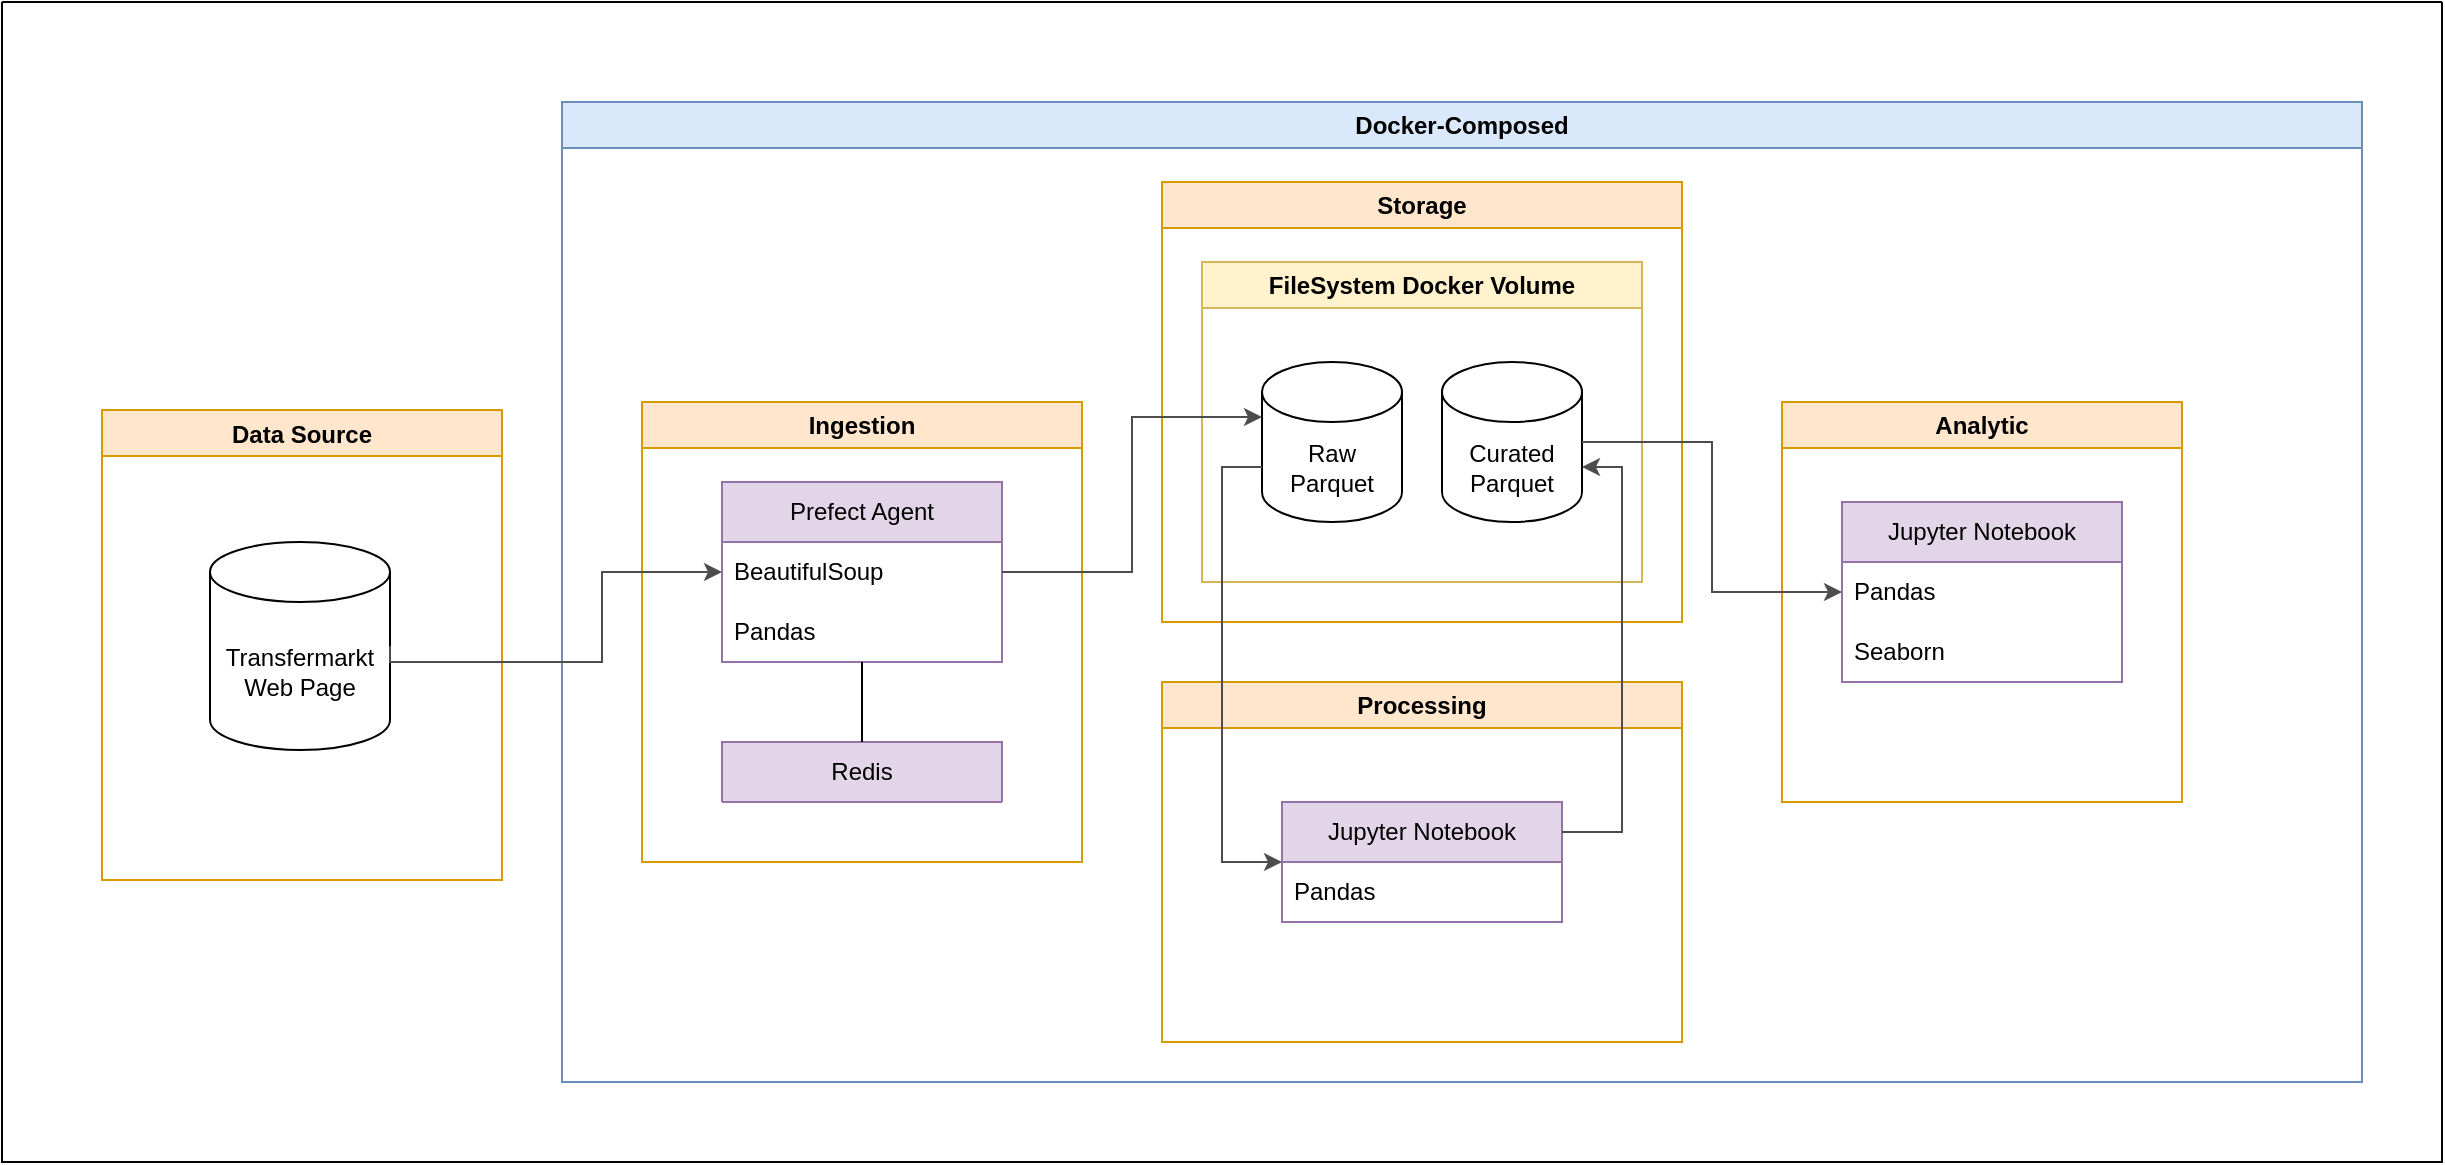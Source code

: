 <mxfile version="21.0.2" type="device"><diagram id="Iu5dUhD2dEgaDtSNjb6_" name="Page-1"><mxGraphModel dx="1825" dy="1071" grid="1" gridSize="10" guides="1" tooltips="1" connect="1" arrows="1" fold="1" page="1" pageScale="1" pageWidth="827" pageHeight="1169" math="0" shadow="0"><root><mxCell id="0"/><mxCell id="1" parent="0"/><mxCell id="n5CP5RAGd375EXOsZfTp-1" value="" style="swimlane;startSize=0;" parent="1" vertex="1"><mxGeometry x="160" y="110" width="1220" height="580" as="geometry"/></mxCell><mxCell id="koFYvXO0Y4qxZby5gPEP-2" value="Docker-Composed" style="swimlane;whiteSpace=wrap;html=1;fillColor=#dae8fc;strokeColor=#6c8ebf;" parent="n5CP5RAGd375EXOsZfTp-1" vertex="1"><mxGeometry x="280" y="50" width="900" height="490" as="geometry"/></mxCell><mxCell id="koFYvXO0Y4qxZby5gPEP-5" value="Ingestion" style="swimlane;whiteSpace=wrap;html=1;fillColor=#ffe6cc;strokeColor=#d79b00;" parent="koFYvXO0Y4qxZby5gPEP-2" vertex="1"><mxGeometry x="40" y="150" width="220" height="230" as="geometry"><mxRectangle x="20" y="40" width="90" height="30" as="alternateBounds"/></mxGeometry></mxCell><mxCell id="koFYvXO0Y4qxZby5gPEP-12" value="Prefect Agent" style="swimlane;fontStyle=0;childLayout=stackLayout;horizontal=1;startSize=30;horizontalStack=0;resizeParent=1;resizeParentMax=0;resizeLast=0;collapsible=1;marginBottom=0;whiteSpace=wrap;html=1;fillColor=#e1d5e7;strokeColor=#9673a6;" parent="koFYvXO0Y4qxZby5gPEP-5" vertex="1"><mxGeometry x="40" y="40" width="140" height="90" as="geometry"><mxRectangle x="40" y="40" width="140" height="30" as="alternateBounds"/></mxGeometry></mxCell><mxCell id="koFYvXO0Y4qxZby5gPEP-13" value="BeautifulSoup" style="text;strokeColor=none;fillColor=none;align=left;verticalAlign=middle;spacingLeft=4;spacingRight=4;overflow=hidden;points=[[0,0.5],[1,0.5]];portConstraint=eastwest;rotatable=0;whiteSpace=wrap;html=1;" parent="koFYvXO0Y4qxZby5gPEP-12" vertex="1"><mxGeometry y="30" width="140" height="30" as="geometry"/></mxCell><mxCell id="koFYvXO0Y4qxZby5gPEP-14" value="Pandas" style="text;strokeColor=none;fillColor=none;align=left;verticalAlign=middle;spacingLeft=4;spacingRight=4;overflow=hidden;points=[[0,0.5],[1,0.5]];portConstraint=eastwest;rotatable=0;whiteSpace=wrap;html=1;" parent="koFYvXO0Y4qxZby5gPEP-12" vertex="1"><mxGeometry y="60" width="140" height="30" as="geometry"/></mxCell><mxCell id="koFYvXO0Y4qxZby5gPEP-16" value="Redis" style="swimlane;fontStyle=0;childLayout=stackLayout;horizontal=1;startSize=30;horizontalStack=0;resizeParent=1;resizeParentMax=0;resizeLast=0;collapsible=1;marginBottom=0;whiteSpace=wrap;html=1;fillColor=#e1d5e7;strokeColor=#9673a6;" parent="koFYvXO0Y4qxZby5gPEP-5" vertex="1" collapsed="1"><mxGeometry x="40" y="170" width="140" height="30" as="geometry"><mxRectangle x="40" y="157.5" width="140" height="60" as="alternateBounds"/></mxGeometry></mxCell><mxCell id="koFYvXO0Y4qxZby5gPEP-21" value="" style="endArrow=none;html=1;rounded=0;exitX=0.5;exitY=0;exitDx=0;exitDy=0;entryX=0.5;entryY=1;entryDx=0;entryDy=0;" parent="koFYvXO0Y4qxZby5gPEP-5" source="koFYvXO0Y4qxZby5gPEP-16" target="koFYvXO0Y4qxZby5gPEP-12" edge="1"><mxGeometry width="50" height="50" relative="1" as="geometry"><mxPoint x="110" y="160" as="sourcePoint"/><mxPoint x="110" y="130" as="targetPoint"/></mxGeometry></mxCell><mxCell id="koFYvXO0Y4qxZby5gPEP-8" value="Storage" style="swimlane;whiteSpace=wrap;html=1;fillColor=#ffe6cc;strokeColor=#d79b00;" parent="koFYvXO0Y4qxZby5gPEP-2" vertex="1"><mxGeometry x="300" y="40" width="260" height="220" as="geometry"><mxRectangle x="300" y="40" width="90" height="30" as="alternateBounds"/></mxGeometry></mxCell><mxCell id="koFYvXO0Y4qxZby5gPEP-10" value="FileSystem Docker Volume" style="swimlane;whiteSpace=wrap;html=1;fillColor=#fff2cc;strokeColor=#d6b656;" parent="koFYvXO0Y4qxZby5gPEP-8" vertex="1"><mxGeometry x="20" y="40" width="220" height="160" as="geometry"><mxRectangle x="20" y="40" width="190" height="30" as="alternateBounds"/></mxGeometry></mxCell><mxCell id="koFYvXO0Y4qxZby5gPEP-9" value="Raw Parquet" style="shape=cylinder3;whiteSpace=wrap;html=1;boundedLbl=1;backgroundOutline=1;size=15;" parent="koFYvXO0Y4qxZby5gPEP-10" vertex="1"><mxGeometry x="30" y="50" width="70" height="80" as="geometry"/></mxCell><mxCell id="koFYvXO0Y4qxZby5gPEP-11" value="Curated Parquet" style="shape=cylinder3;whiteSpace=wrap;html=1;boundedLbl=1;backgroundOutline=1;size=15;" parent="koFYvXO0Y4qxZby5gPEP-10" vertex="1"><mxGeometry x="120" y="50" width="70" height="80" as="geometry"/></mxCell><mxCell id="koFYvXO0Y4qxZby5gPEP-23" style="edgeStyle=orthogonalEdgeStyle;rounded=0;orthogonalLoop=1;jettySize=auto;html=1;exitX=1;exitY=0.5;exitDx=0;exitDy=0;entryX=0;entryY=0;entryDx=0;entryDy=27.5;entryPerimeter=0;strokeColor=#4D4D4D;" parent="koFYvXO0Y4qxZby5gPEP-2" source="koFYvXO0Y4qxZby5gPEP-12" target="koFYvXO0Y4qxZby5gPEP-9" edge="1"><mxGeometry relative="1" as="geometry"/></mxCell><mxCell id="koFYvXO0Y4qxZby5gPEP-24" value="Processing" style="swimlane;whiteSpace=wrap;html=1;fillColor=#ffe6cc;strokeColor=#d79b00;" parent="koFYvXO0Y4qxZby5gPEP-2" vertex="1"><mxGeometry x="300" y="290" width="260" height="180" as="geometry"/></mxCell><mxCell id="koFYvXO0Y4qxZby5gPEP-25" value="Jupyter Notebook" style="swimlane;fontStyle=0;childLayout=stackLayout;horizontal=1;startSize=30;horizontalStack=0;resizeParent=1;resizeParentMax=0;resizeLast=0;collapsible=1;marginBottom=0;whiteSpace=wrap;html=1;fillColor=#e1d5e7;strokeColor=#9673a6;" parent="koFYvXO0Y4qxZby5gPEP-24" vertex="1"><mxGeometry x="60" y="60" width="140" height="60" as="geometry"><mxRectangle x="60" y="60" width="130" height="30" as="alternateBounds"/></mxGeometry></mxCell><mxCell id="koFYvXO0Y4qxZby5gPEP-26" value="Pandas" style="text;strokeColor=none;fillColor=none;align=left;verticalAlign=middle;spacingLeft=4;spacingRight=4;overflow=hidden;points=[[0,0.5],[1,0.5]];portConstraint=eastwest;rotatable=0;whiteSpace=wrap;html=1;" parent="koFYvXO0Y4qxZby5gPEP-25" vertex="1"><mxGeometry y="30" width="140" height="30" as="geometry"/></mxCell><mxCell id="koFYvXO0Y4qxZby5gPEP-30" style="edgeStyle=orthogonalEdgeStyle;rounded=0;orthogonalLoop=1;jettySize=auto;html=1;exitX=0;exitY=0;exitDx=0;exitDy=52.5;exitPerimeter=0;entryX=0;entryY=0.5;entryDx=0;entryDy=0;strokeColor=#4D4D4D;" parent="koFYvXO0Y4qxZby5gPEP-2" source="koFYvXO0Y4qxZby5gPEP-9" target="koFYvXO0Y4qxZby5gPEP-25" edge="1"><mxGeometry relative="1" as="geometry"/></mxCell><mxCell id="koFYvXO0Y4qxZby5gPEP-31" style="edgeStyle=orthogonalEdgeStyle;rounded=0;orthogonalLoop=1;jettySize=auto;html=1;exitX=1;exitY=0.25;exitDx=0;exitDy=0;entryX=1;entryY=0;entryDx=0;entryDy=52.5;entryPerimeter=0;strokeColor=#4D4D4D;" parent="koFYvXO0Y4qxZby5gPEP-2" source="koFYvXO0Y4qxZby5gPEP-25" target="koFYvXO0Y4qxZby5gPEP-11" edge="1"><mxGeometry relative="1" as="geometry"/></mxCell><mxCell id="koFYvXO0Y4qxZby5gPEP-32" value="Analytic" style="swimlane;whiteSpace=wrap;html=1;fillColor=#ffe6cc;strokeColor=#d79b00;" parent="koFYvXO0Y4qxZby5gPEP-2" vertex="1"><mxGeometry x="610" y="150" width="200" height="200" as="geometry"/></mxCell><mxCell id="koFYvXO0Y4qxZby5gPEP-33" value="Jupyter Notebook" style="swimlane;fontStyle=0;childLayout=stackLayout;horizontal=1;startSize=30;horizontalStack=0;resizeParent=1;resizeParentMax=0;resizeLast=0;collapsible=1;marginBottom=0;whiteSpace=wrap;html=1;fillColor=#e1d5e7;strokeColor=#9673a6;" parent="koFYvXO0Y4qxZby5gPEP-32" vertex="1"><mxGeometry x="30" y="50" width="140" height="90" as="geometry"><mxRectangle x="30" y="50" width="130" height="30" as="alternateBounds"/></mxGeometry></mxCell><mxCell id="koFYvXO0Y4qxZby5gPEP-34" value="Pandas" style="text;strokeColor=none;fillColor=none;align=left;verticalAlign=middle;spacingLeft=4;spacingRight=4;overflow=hidden;points=[[0,0.5],[1,0.5]];portConstraint=eastwest;rotatable=0;whiteSpace=wrap;html=1;" parent="koFYvXO0Y4qxZby5gPEP-33" vertex="1"><mxGeometry y="30" width="140" height="30" as="geometry"/></mxCell><mxCell id="koFYvXO0Y4qxZby5gPEP-35" value="Seaborn" style="text;strokeColor=none;fillColor=none;align=left;verticalAlign=middle;spacingLeft=4;spacingRight=4;overflow=hidden;points=[[0,0.5],[1,0.5]];portConstraint=eastwest;rotatable=0;whiteSpace=wrap;html=1;" parent="koFYvXO0Y4qxZby5gPEP-33" vertex="1"><mxGeometry y="60" width="140" height="30" as="geometry"/></mxCell><mxCell id="koFYvXO0Y4qxZby5gPEP-36" style="edgeStyle=orthogonalEdgeStyle;rounded=0;orthogonalLoop=1;jettySize=auto;html=1;exitX=1;exitY=0.5;exitDx=0;exitDy=0;exitPerimeter=0;entryX=0;entryY=0.5;entryDx=0;entryDy=0;strokeColor=#4D4D4D;" parent="koFYvXO0Y4qxZby5gPEP-2" source="koFYvXO0Y4qxZby5gPEP-11" target="koFYvXO0Y4qxZby5gPEP-33" edge="1"><mxGeometry relative="1" as="geometry"/></mxCell><mxCell id="koFYvXO0Y4qxZby5gPEP-6" value="Data Source" style="swimlane;fillColor=#ffe6cc;strokeColor=#d79b00;" parent="n5CP5RAGd375EXOsZfTp-1" vertex="1"><mxGeometry x="50" y="204" width="200" height="235" as="geometry"><mxRectangle x="120" y="25" width="110" height="30" as="alternateBounds"/></mxGeometry></mxCell><mxCell id="koFYvXO0Y4qxZby5gPEP-29" value="Transfermarkt Web Page" style="shape=cylinder3;whiteSpace=wrap;html=1;boundedLbl=1;backgroundOutline=1;size=15;" parent="koFYvXO0Y4qxZby5gPEP-6" vertex="1"><mxGeometry x="54" y="66" width="90" height="104" as="geometry"/></mxCell><mxCell id="koFYvXO0Y4qxZby5gPEP-22" style="edgeStyle=orthogonalEdgeStyle;rounded=0;orthogonalLoop=1;jettySize=auto;html=1;exitX=1;exitY=0.5;exitDx=0;exitDy=0;entryX=0;entryY=0.5;entryDx=0;entryDy=0;exitPerimeter=0;strokeColor=#4D4D4D;" parent="n5CP5RAGd375EXOsZfTp-1" source="koFYvXO0Y4qxZby5gPEP-29" target="koFYvXO0Y4qxZby5gPEP-12" edge="1"><mxGeometry relative="1" as="geometry"><mxPoint x="210" y="331.5" as="sourcePoint"/><Array as="points"><mxPoint x="194" y="330"/><mxPoint x="300" y="330"/><mxPoint x="300" y="285"/></Array></mxGeometry></mxCell></root></mxGraphModel></diagram></mxfile>